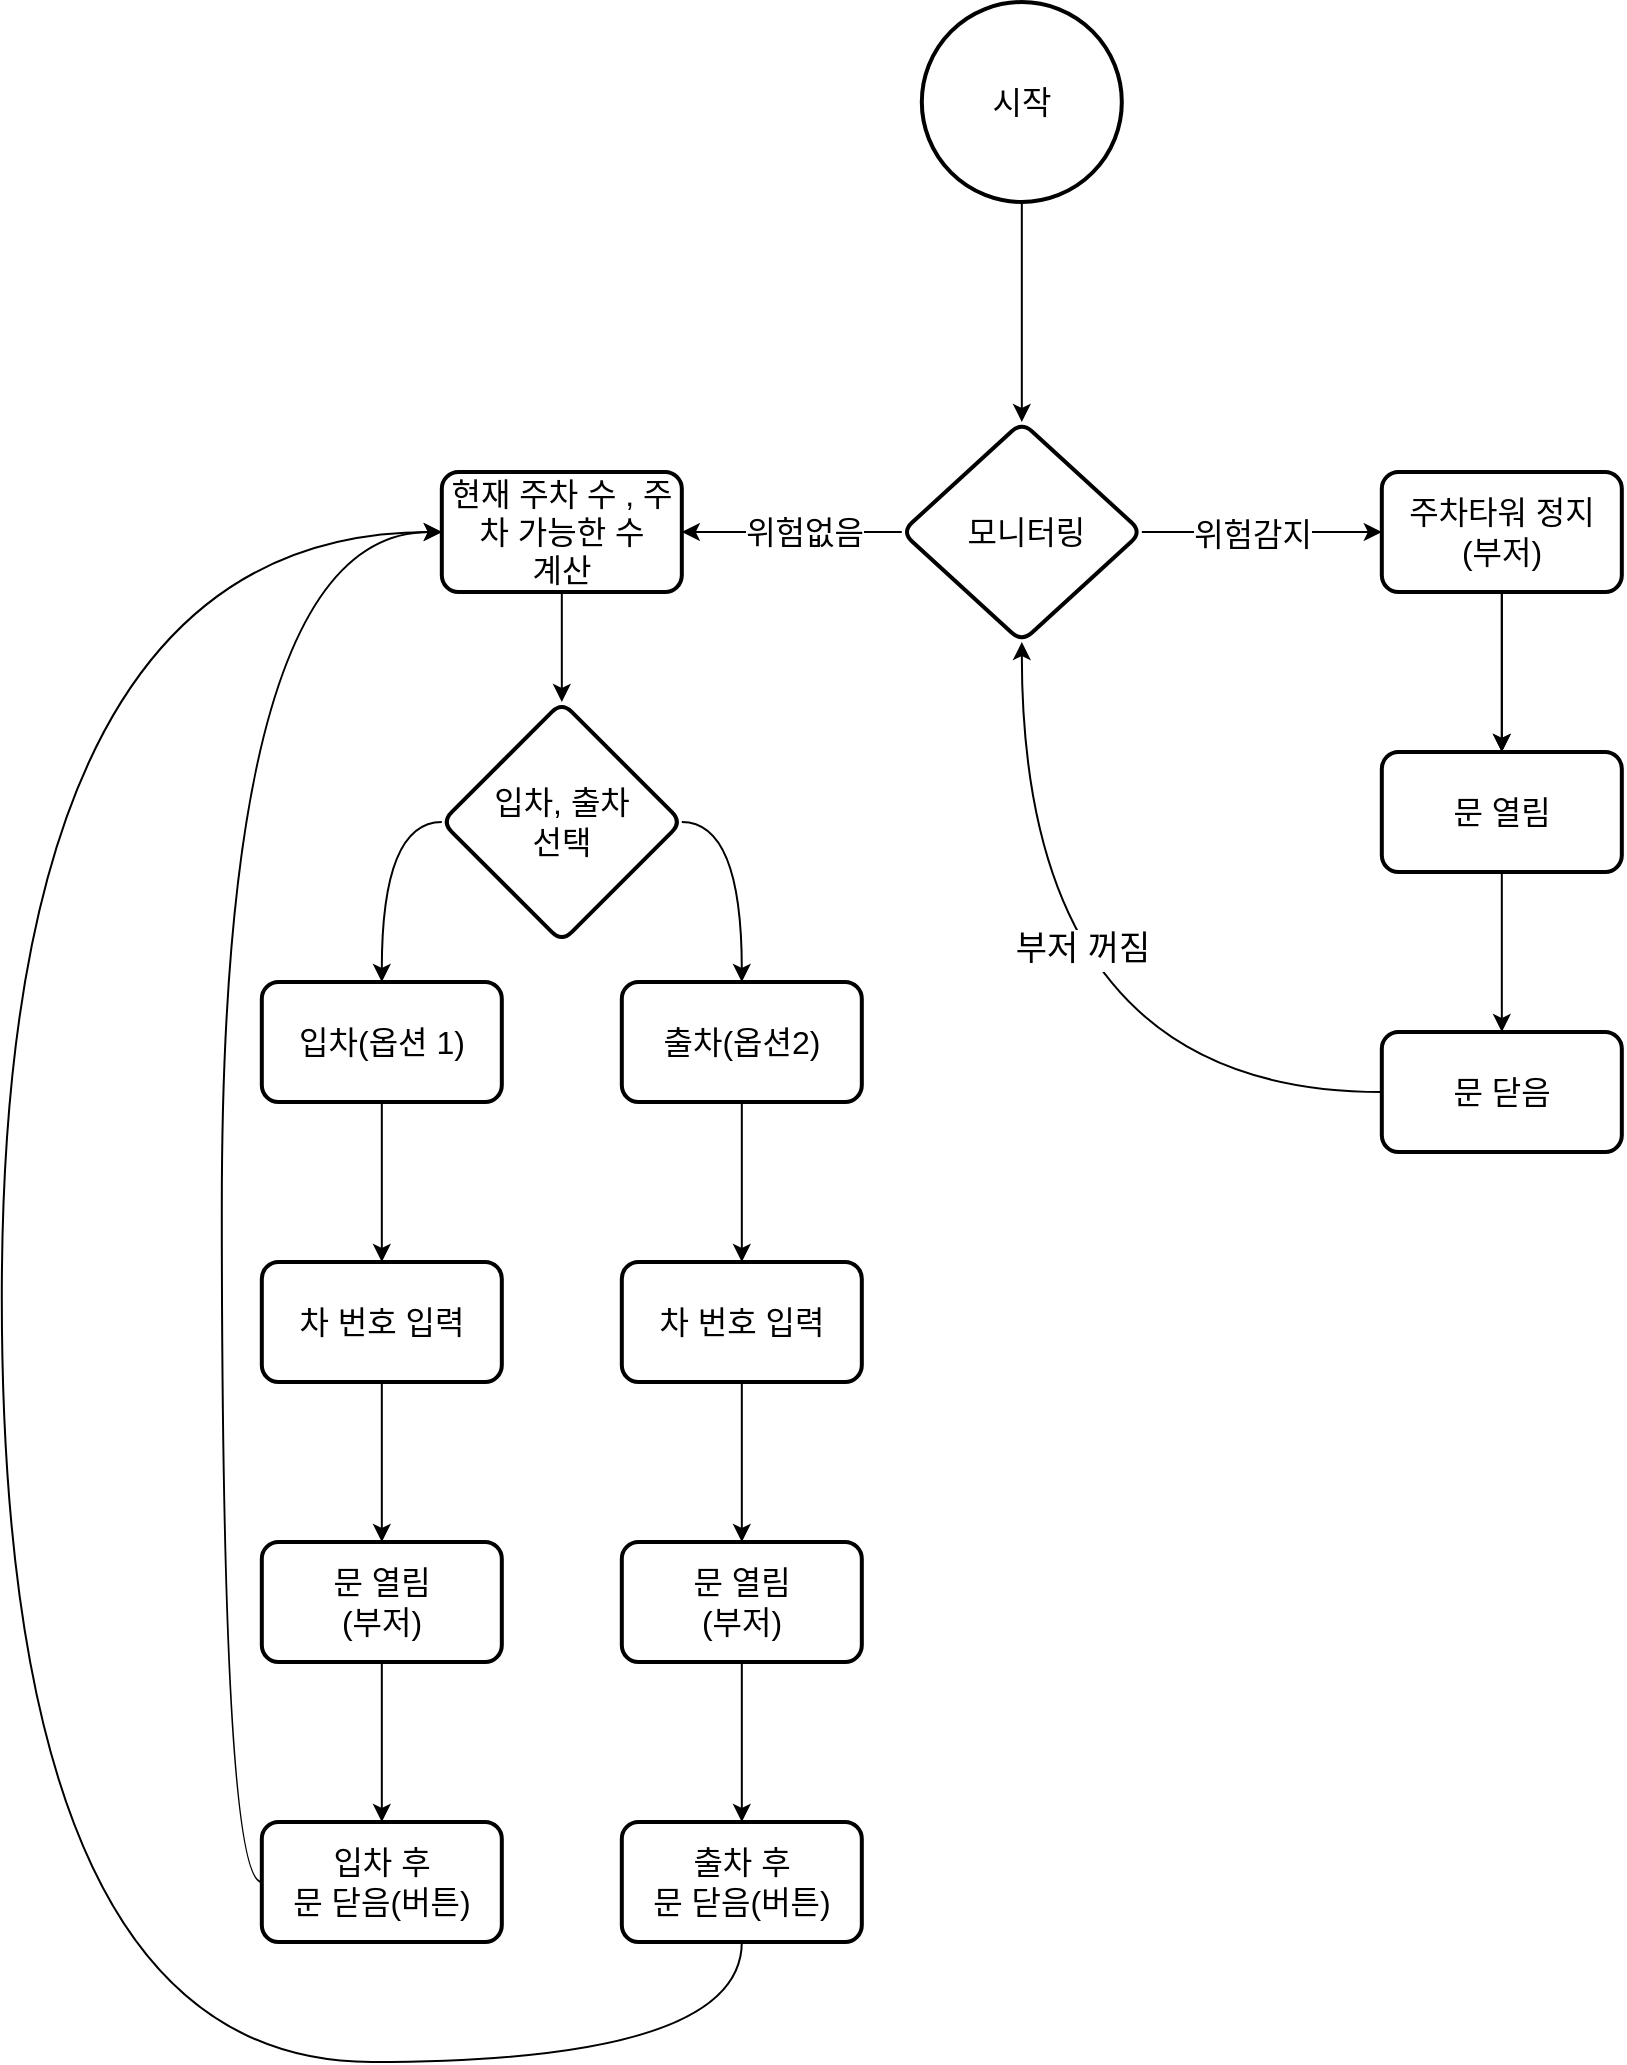<mxfile version="24.8.4">
  <diagram name="Page-1" id="74e2e168-ea6b-b213-b513-2b3c1d86103e">
    <mxGraphModel dx="2206" dy="1148" grid="1" gridSize="10" guides="1" tooltips="1" connect="1" arrows="1" fold="1" page="1" pageScale="1" pageWidth="1100" pageHeight="850" background="none" math="0" shadow="0">
      <root>
        <mxCell id="0" />
        <mxCell id="1" parent="0" />
        <mxCell id="m1rOK3dyOLun7e9Ay79T-4" value="" style="edgeStyle=orthogonalEdgeStyle;rounded=0;orthogonalLoop=1;jettySize=auto;html=1;exitX=1;exitY=0.5;exitDx=0;exitDy=0;curved=1;fontSize=16;" edge="1" parent="1" source="m1rOK3dyOLun7e9Ay79T-23" target="m1rOK3dyOLun7e9Ay79T-3">
          <mxGeometry relative="1" as="geometry">
            <mxPoint x="419.91" y="470" as="sourcePoint" />
          </mxGeometry>
        </mxCell>
        <mxCell id="m1rOK3dyOLun7e9Ay79T-6" style="edgeStyle=orthogonalEdgeStyle;rounded=0;orthogonalLoop=1;jettySize=auto;html=1;exitX=0;exitY=0.5;exitDx=0;exitDy=0;curved=1;fontSize=16;" edge="1" parent="1" source="m1rOK3dyOLun7e9Ay79T-23" target="m1rOK3dyOLun7e9Ay79T-5">
          <mxGeometry relative="1" as="geometry">
            <mxPoint x="309.91" y="460" as="sourcePoint" />
          </mxGeometry>
        </mxCell>
        <mxCell id="m1rOK3dyOLun7e9Ay79T-50" style="edgeStyle=orthogonalEdgeStyle;rounded=1;orthogonalLoop=1;jettySize=auto;html=1;curved=0;fontSize=16;" edge="1" parent="1" source="m1rOK3dyOLun7e9Ay79T-2" target="m1rOK3dyOLun7e9Ay79T-21">
          <mxGeometry relative="1" as="geometry">
            <mxPoint x="589.91" y="235" as="targetPoint" />
          </mxGeometry>
        </mxCell>
        <mxCell id="m1rOK3dyOLun7e9Ay79T-2" value="시작" style="strokeWidth=2;html=1;shape=mxgraph.flowchart.start_2;whiteSpace=wrap;fontSize=16;" vertex="1" parent="1">
          <mxGeometry x="539.91" y="60" width="100" height="100" as="geometry" />
        </mxCell>
        <mxCell id="m1rOK3dyOLun7e9Ay79T-18" value="" style="edgeStyle=orthogonalEdgeStyle;rounded=0;orthogonalLoop=1;jettySize=auto;html=1;fontSize=16;" edge="1" parent="1" source="m1rOK3dyOLun7e9Ay79T-3" target="m1rOK3dyOLun7e9Ay79T-14">
          <mxGeometry relative="1" as="geometry" />
        </mxCell>
        <mxCell id="m1rOK3dyOLun7e9Ay79T-3" value="출차(옵션2)" style="whiteSpace=wrap;html=1;rounded=1;arcSize=14;strokeWidth=2;fontSize=16;" vertex="1" parent="1">
          <mxGeometry x="389.91" y="550" width="120" height="60" as="geometry" />
        </mxCell>
        <mxCell id="m1rOK3dyOLun7e9Ay79T-8" value="" style="edgeStyle=orthogonalEdgeStyle;rounded=0;orthogonalLoop=1;jettySize=auto;html=1;fontSize=16;" edge="1" parent="1" source="m1rOK3dyOLun7e9Ay79T-5" target="m1rOK3dyOLun7e9Ay79T-7">
          <mxGeometry relative="1" as="geometry" />
        </mxCell>
        <mxCell id="m1rOK3dyOLun7e9Ay79T-5" value="입차(옵션 1)" style="whiteSpace=wrap;html=1;rounded=1;arcSize=14;strokeWidth=2;fontSize=16;" vertex="1" parent="1">
          <mxGeometry x="209.91" y="550" width="120" height="60" as="geometry" />
        </mxCell>
        <mxCell id="m1rOK3dyOLun7e9Ay79T-10" value="" style="edgeStyle=orthogonalEdgeStyle;rounded=0;orthogonalLoop=1;jettySize=auto;html=1;fontSize=16;" edge="1" parent="1" source="m1rOK3dyOLun7e9Ay79T-7" target="m1rOK3dyOLun7e9Ay79T-9">
          <mxGeometry relative="1" as="geometry" />
        </mxCell>
        <mxCell id="m1rOK3dyOLun7e9Ay79T-7" value="차 번호 입력" style="whiteSpace=wrap;html=1;rounded=1;arcSize=14;strokeWidth=2;fontSize=16;" vertex="1" parent="1">
          <mxGeometry x="209.91" y="690" width="120" height="60" as="geometry" />
        </mxCell>
        <mxCell id="m1rOK3dyOLun7e9Ay79T-12" value="" style="edgeStyle=orthogonalEdgeStyle;rounded=0;orthogonalLoop=1;jettySize=auto;html=1;fontSize=16;" edge="1" parent="1" source="m1rOK3dyOLun7e9Ay79T-9" target="m1rOK3dyOLun7e9Ay79T-11">
          <mxGeometry relative="1" as="geometry" />
        </mxCell>
        <mxCell id="m1rOK3dyOLun7e9Ay79T-9" value="문 열림&lt;br style=&quot;font-size: 16px;&quot;&gt;(부저)" style="whiteSpace=wrap;html=1;rounded=1;arcSize=14;strokeWidth=2;fontSize=16;" vertex="1" parent="1">
          <mxGeometry x="209.91" y="830" width="120" height="60" as="geometry" />
        </mxCell>
        <mxCell id="m1rOK3dyOLun7e9Ay79T-66" style="edgeStyle=orthogonalEdgeStyle;rounded=0;orthogonalLoop=1;jettySize=auto;html=1;exitX=0;exitY=0.5;exitDx=0;exitDy=0;entryX=0;entryY=0.5;entryDx=0;entryDy=0;curved=1;" edge="1" parent="1" source="m1rOK3dyOLun7e9Ay79T-11" target="m1rOK3dyOLun7e9Ay79T-24">
          <mxGeometry relative="1" as="geometry" />
        </mxCell>
        <mxCell id="m1rOK3dyOLun7e9Ay79T-11" value="입차 후&lt;br style=&quot;font-size: 16px;&quot;&gt;문 닫음(버튼)" style="whiteSpace=wrap;html=1;rounded=1;arcSize=14;strokeWidth=2;fontSize=16;" vertex="1" parent="1">
          <mxGeometry x="209.91" y="970" width="120" height="60" as="geometry" />
        </mxCell>
        <mxCell id="m1rOK3dyOLun7e9Ay79T-13" value="" style="edgeStyle=orthogonalEdgeStyle;rounded=0;orthogonalLoop=1;jettySize=auto;html=1;fontSize=16;" edge="1" parent="1" source="m1rOK3dyOLun7e9Ay79T-14" target="m1rOK3dyOLun7e9Ay79T-16">
          <mxGeometry relative="1" as="geometry" />
        </mxCell>
        <mxCell id="m1rOK3dyOLun7e9Ay79T-14" value="차 번호 입력" style="whiteSpace=wrap;html=1;rounded=1;arcSize=14;strokeWidth=2;fontSize=16;" vertex="1" parent="1">
          <mxGeometry x="389.91" y="690" width="120" height="60" as="geometry" />
        </mxCell>
        <mxCell id="m1rOK3dyOLun7e9Ay79T-15" value="" style="edgeStyle=orthogonalEdgeStyle;rounded=0;orthogonalLoop=1;jettySize=auto;html=1;fontSize=16;" edge="1" parent="1" source="m1rOK3dyOLun7e9Ay79T-16" target="m1rOK3dyOLun7e9Ay79T-17">
          <mxGeometry relative="1" as="geometry" />
        </mxCell>
        <mxCell id="m1rOK3dyOLun7e9Ay79T-16" value="문 열림&lt;br style=&quot;font-size: 16px;&quot;&gt;(부저)" style="whiteSpace=wrap;html=1;rounded=1;arcSize=14;strokeWidth=2;fontSize=16;" vertex="1" parent="1">
          <mxGeometry x="389.91" y="830" width="120" height="60" as="geometry" />
        </mxCell>
        <mxCell id="m1rOK3dyOLun7e9Ay79T-67" style="edgeStyle=orthogonalEdgeStyle;rounded=0;orthogonalLoop=1;jettySize=auto;html=1;entryX=0;entryY=0.5;entryDx=0;entryDy=0;curved=1;exitX=0.5;exitY=1;exitDx=0;exitDy=0;" edge="1" parent="1" source="m1rOK3dyOLun7e9Ay79T-17" target="m1rOK3dyOLun7e9Ay79T-24">
          <mxGeometry relative="1" as="geometry">
            <mxPoint x="189.91" y="1210" as="targetPoint" />
            <Array as="points">
              <mxPoint x="449.91" y="1090" />
              <mxPoint x="79.91" y="1090" />
              <mxPoint x="79.91" y="325" />
            </Array>
          </mxGeometry>
        </mxCell>
        <mxCell id="m1rOK3dyOLun7e9Ay79T-17" value="출차 후&lt;br style=&quot;font-size: 16px;&quot;&gt;문 닫음(버튼)" style="whiteSpace=wrap;html=1;rounded=1;arcSize=14;strokeWidth=2;fontSize=16;" vertex="1" parent="1">
          <mxGeometry x="389.91" y="970" width="120" height="60" as="geometry" />
        </mxCell>
        <mxCell id="m1rOK3dyOLun7e9Ay79T-25" value="" style="edgeStyle=orthogonalEdgeStyle;rounded=0;orthogonalLoop=1;jettySize=auto;html=1;fontSize=16;" edge="1" parent="1" source="m1rOK3dyOLun7e9Ay79T-21" target="m1rOK3dyOLun7e9Ay79T-24">
          <mxGeometry relative="1" as="geometry" />
        </mxCell>
        <mxCell id="m1rOK3dyOLun7e9Ay79T-54" value="위험없음" style="edgeLabel;html=1;align=center;verticalAlign=middle;resizable=0;points=[];fontSize=16;" vertex="1" connectable="0" parent="m1rOK3dyOLun7e9Ay79T-25">
          <mxGeometry x="-0.225" y="-1" relative="1" as="geometry">
            <mxPoint x="-7" y="1" as="offset" />
          </mxGeometry>
        </mxCell>
        <mxCell id="m1rOK3dyOLun7e9Ay79T-42" value="" style="edgeStyle=orthogonalEdgeStyle;rounded=0;orthogonalLoop=1;jettySize=auto;html=1;fontSize=16;exitX=1;exitY=0.5;exitDx=0;exitDy=0;" edge="1" parent="1" source="m1rOK3dyOLun7e9Ay79T-21" target="m1rOK3dyOLun7e9Ay79T-41">
          <mxGeometry relative="1" as="geometry">
            <mxPoint x="649.91" y="370" as="sourcePoint" />
          </mxGeometry>
        </mxCell>
        <mxCell id="m1rOK3dyOLun7e9Ay79T-53" value="위험감지" style="edgeLabel;html=1;align=center;verticalAlign=middle;resizable=0;points=[];fontSize=16;fontColor=#000000;" vertex="1" connectable="0" parent="m1rOK3dyOLun7e9Ay79T-42">
          <mxGeometry x="-0.089" y="-1" relative="1" as="geometry">
            <mxPoint as="offset" />
          </mxGeometry>
        </mxCell>
        <mxCell id="m1rOK3dyOLun7e9Ay79T-21" value="&amp;nbsp;모니터링" style="rhombus;whiteSpace=wrap;html=1;rounded=1;arcSize=14;strokeWidth=2;fontSize=16;" vertex="1" parent="1">
          <mxGeometry x="529.91" y="270" width="120" height="110" as="geometry" />
        </mxCell>
        <mxCell id="m1rOK3dyOLun7e9Ay79T-23" value="입차, 출차&lt;div style=&quot;font-size: 16px;&quot;&gt;선택&lt;/div&gt;" style="rhombus;whiteSpace=wrap;html=1;rounded=1;arcSize=14;strokeWidth=2;fontSize=16;" vertex="1" parent="1">
          <mxGeometry x="299.91" y="410" width="120" height="120" as="geometry" />
        </mxCell>
        <mxCell id="m1rOK3dyOLun7e9Ay79T-64" style="edgeStyle=orthogonalEdgeStyle;rounded=0;orthogonalLoop=1;jettySize=auto;html=1;entryX=0.5;entryY=0;entryDx=0;entryDy=0;curved=1;exitX=0.5;exitY=1;exitDx=0;exitDy=0;" edge="1" parent="1" source="m1rOK3dyOLun7e9Ay79T-24" target="m1rOK3dyOLun7e9Ay79T-23">
          <mxGeometry relative="1" as="geometry" />
        </mxCell>
        <mxCell id="m1rOK3dyOLun7e9Ay79T-24" value="현재 주차 수 , 주차 가능한 수&lt;div&gt;계산&lt;/div&gt;" style="whiteSpace=wrap;html=1;rounded=1;arcSize=14;strokeWidth=2;fontSize=16;" vertex="1" parent="1">
          <mxGeometry x="299.91" y="295" width="120" height="60" as="geometry" />
        </mxCell>
        <mxCell id="m1rOK3dyOLun7e9Ay79T-44" value="" style="edgeStyle=orthogonalEdgeStyle;rounded=0;orthogonalLoop=1;jettySize=auto;html=1;fontSize=16;" edge="1" parent="1" source="m1rOK3dyOLun7e9Ay79T-41" target="m1rOK3dyOLun7e9Ay79T-43">
          <mxGeometry relative="1" as="geometry" />
        </mxCell>
        <mxCell id="m1rOK3dyOLun7e9Ay79T-57" value="" style="edgeStyle=orthogonalEdgeStyle;rounded=0;orthogonalLoop=1;jettySize=auto;html=1;" edge="1" parent="1" source="m1rOK3dyOLun7e9Ay79T-41" target="m1rOK3dyOLun7e9Ay79T-43">
          <mxGeometry relative="1" as="geometry" />
        </mxCell>
        <mxCell id="m1rOK3dyOLun7e9Ay79T-41" value="주차타워 정지&lt;br&gt;(부저)" style="whiteSpace=wrap;html=1;rounded=1;arcSize=14;strokeWidth=2;fontSize=16;" vertex="1" parent="1">
          <mxGeometry x="769.91" y="295" width="120" height="60" as="geometry" />
        </mxCell>
        <mxCell id="m1rOK3dyOLun7e9Ay79T-46" value="" style="edgeStyle=orthogonalEdgeStyle;rounded=0;orthogonalLoop=1;jettySize=auto;html=1;fontSize=16;" edge="1" parent="1" source="m1rOK3dyOLun7e9Ay79T-43" target="m1rOK3dyOLun7e9Ay79T-45">
          <mxGeometry relative="1" as="geometry" />
        </mxCell>
        <mxCell id="m1rOK3dyOLun7e9Ay79T-43" value="문 열림" style="whiteSpace=wrap;html=1;rounded=1;arcSize=14;strokeWidth=2;fontSize=16;" vertex="1" parent="1">
          <mxGeometry x="769.91" y="435" width="120" height="60" as="geometry" />
        </mxCell>
        <mxCell id="m1rOK3dyOLun7e9Ay79T-49" style="edgeStyle=orthogonalEdgeStyle;rounded=0;orthogonalLoop=1;jettySize=auto;html=1;entryX=0.5;entryY=1;entryDx=0;entryDy=0;curved=1;fontSize=16;" edge="1" parent="1" source="m1rOK3dyOLun7e9Ay79T-45" target="m1rOK3dyOLun7e9Ay79T-21">
          <mxGeometry relative="1" as="geometry" />
        </mxCell>
        <mxCell id="m1rOK3dyOLun7e9Ay79T-56" value="부저 꺼짐" style="edgeLabel;html=1;align=center;verticalAlign=middle;resizable=0;points=[];fontSize=17;" vertex="1" connectable="0" parent="m1rOK3dyOLun7e9Ay79T-49">
          <mxGeometry x="0.568" y="-44" relative="1" as="geometry">
            <mxPoint x="-14" y="66" as="offset" />
          </mxGeometry>
        </mxCell>
        <mxCell id="m1rOK3dyOLun7e9Ay79T-45" value="문 닫음" style="whiteSpace=wrap;html=1;rounded=1;arcSize=14;strokeWidth=2;fontSize=16;" vertex="1" parent="1">
          <mxGeometry x="769.91" y="575" width="120" height="60" as="geometry" />
        </mxCell>
      </root>
    </mxGraphModel>
  </diagram>
</mxfile>
